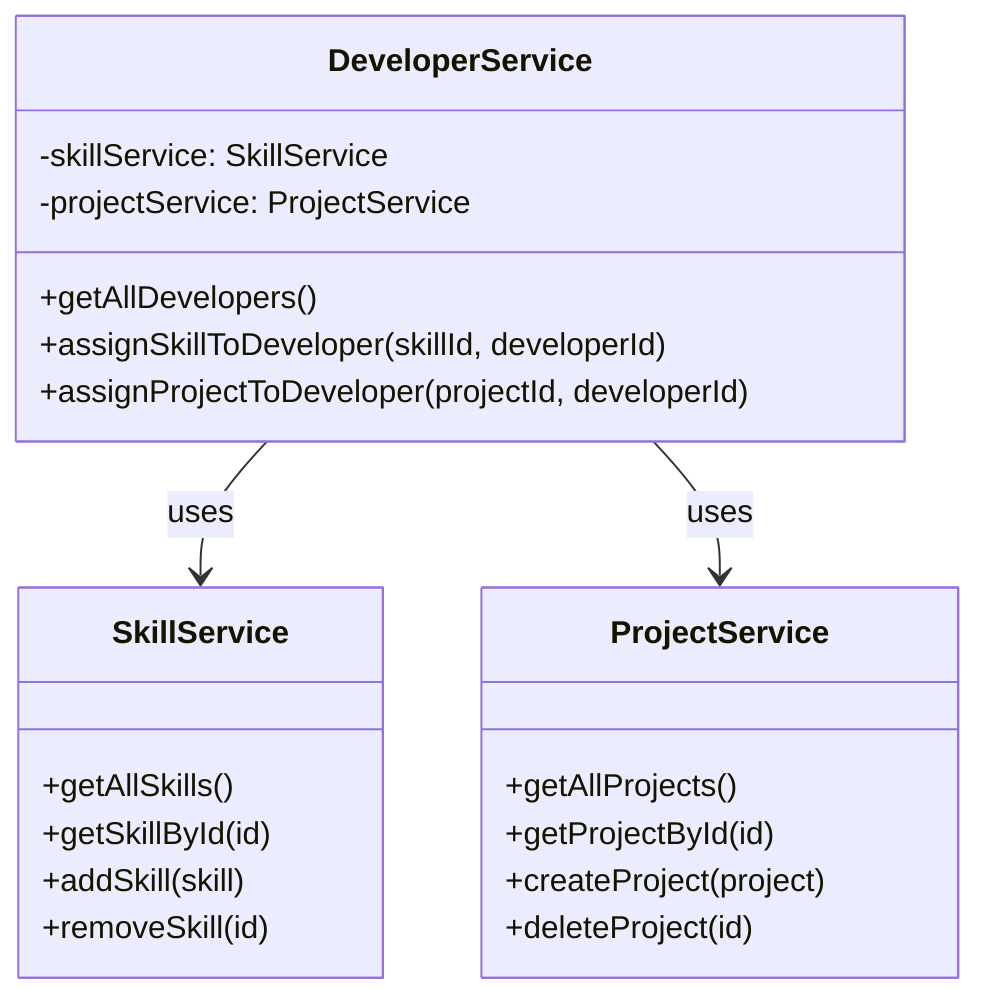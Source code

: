 classDiagram
    class SkillService {
        +getAllSkills()
        +getSkillById(id)
        +addSkill(skill)
        +removeSkill(id)
    }

    class ProjectService {
        +getAllProjects()
        +getProjectById(id)
        +createProject(project)
        +deleteProject(id)
    }

    class DeveloperService {
        +getAllDevelopers()
        +assignSkillToDeveloper(skillId, developerId)
        +assignProjectToDeveloper(projectId, developerId)
        -skillService: SkillService
        -projectService: ProjectService
    }

    DeveloperService --> SkillService : uses
    DeveloperService --> ProjectService : uses